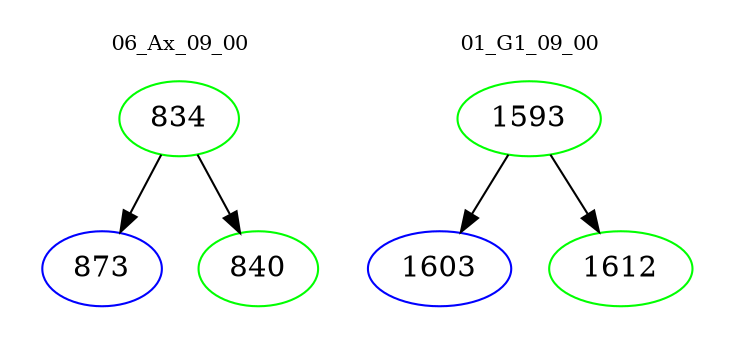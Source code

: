 digraph{
subgraph cluster_0 {
color = white
label = "06_Ax_09_00";
fontsize=10;
T0_834 [label="834", color="green"]
T0_834 -> T0_873 [color="black"]
T0_873 [label="873", color="blue"]
T0_834 -> T0_840 [color="black"]
T0_840 [label="840", color="green"]
}
subgraph cluster_1 {
color = white
label = "01_G1_09_00";
fontsize=10;
T1_1593 [label="1593", color="green"]
T1_1593 -> T1_1603 [color="black"]
T1_1603 [label="1603", color="blue"]
T1_1593 -> T1_1612 [color="black"]
T1_1612 [label="1612", color="green"]
}
}
